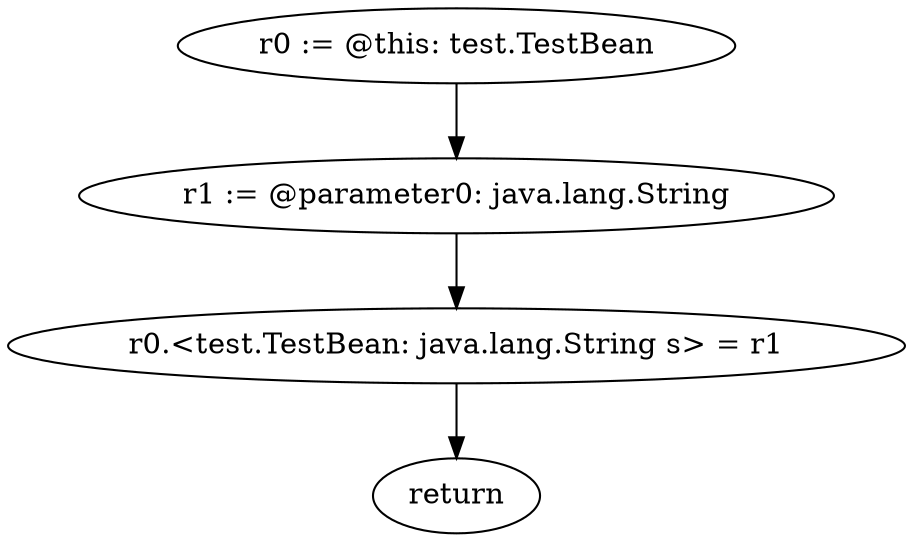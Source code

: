 digraph "unitGraph" {
    "r0 := @this: test.TestBean"
    "r1 := @parameter0: java.lang.String"
    "r0.<test.TestBean: java.lang.String s> = r1"
    "return"
    "r0 := @this: test.TestBean"->"r1 := @parameter0: java.lang.String";
    "r1 := @parameter0: java.lang.String"->"r0.<test.TestBean: java.lang.String s> = r1";
    "r0.<test.TestBean: java.lang.String s> = r1"->"return";
}
